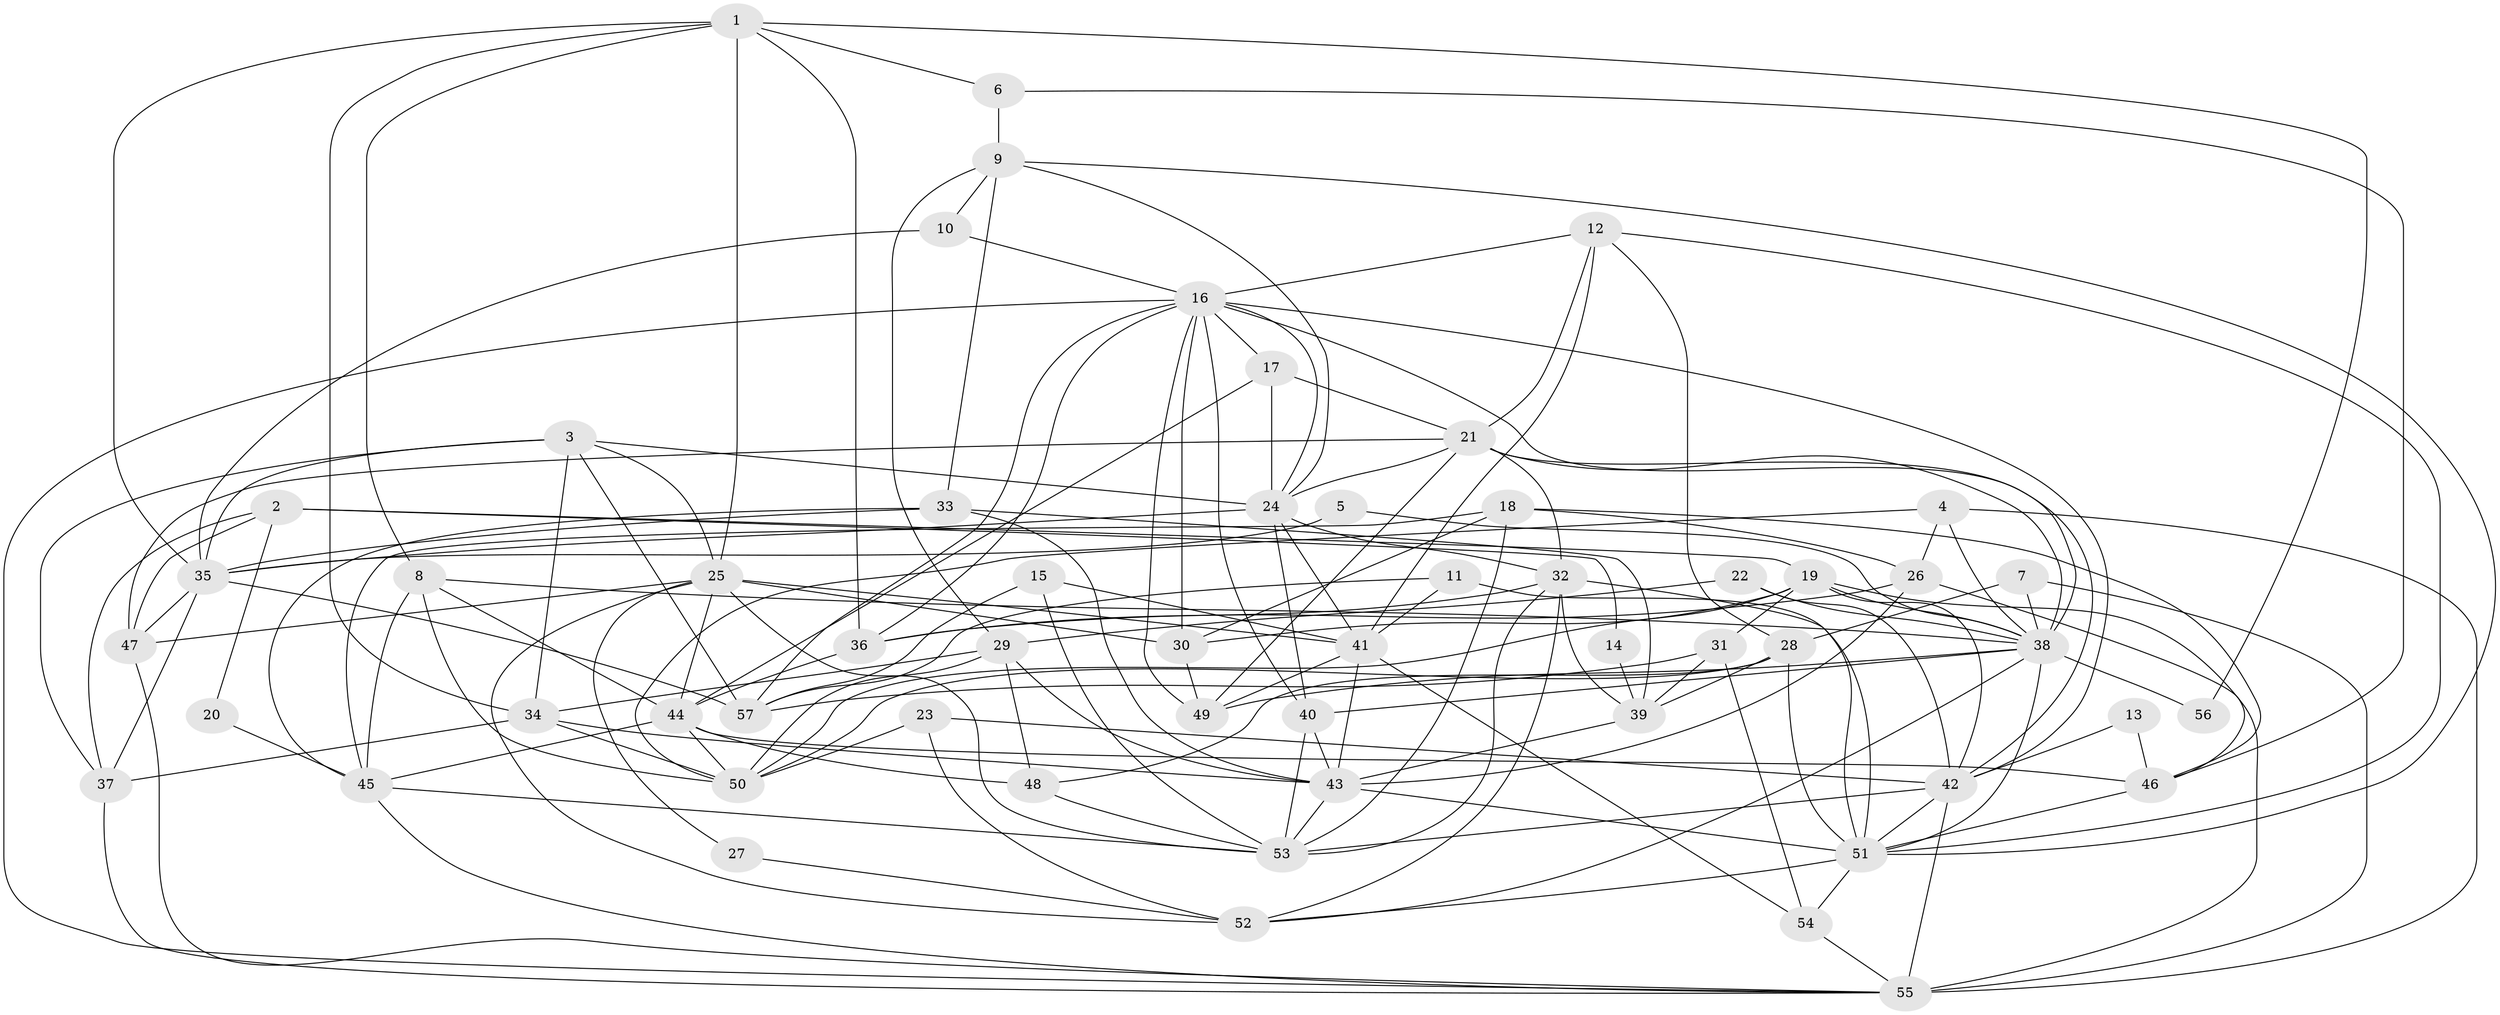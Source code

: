 // original degree distribution, {2: 0.1592920353982301, 5: 0.20353982300884957, 6: 0.07079646017699115, 4: 0.2743362831858407, 7: 0.04424778761061947, 3: 0.23008849557522124, 8: 0.017699115044247787}
// Generated by graph-tools (version 1.1) at 2025/50/03/09/25 03:50:13]
// undirected, 57 vertices, 163 edges
graph export_dot {
graph [start="1"]
  node [color=gray90,style=filled];
  1;
  2;
  3;
  4;
  5;
  6;
  7;
  8;
  9;
  10;
  11;
  12;
  13;
  14;
  15;
  16;
  17;
  18;
  19;
  20;
  21;
  22;
  23;
  24;
  25;
  26;
  27;
  28;
  29;
  30;
  31;
  32;
  33;
  34;
  35;
  36;
  37;
  38;
  39;
  40;
  41;
  42;
  43;
  44;
  45;
  46;
  47;
  48;
  49;
  50;
  51;
  52;
  53;
  54;
  55;
  56;
  57;
  1 -- 6 [weight=1.0];
  1 -- 8 [weight=1.0];
  1 -- 25 [weight=1.0];
  1 -- 34 [weight=1.0];
  1 -- 35 [weight=1.0];
  1 -- 36 [weight=1.0];
  1 -- 56 [weight=1.0];
  2 -- 14 [weight=1.0];
  2 -- 19 [weight=1.0];
  2 -- 20 [weight=1.0];
  2 -- 37 [weight=1.0];
  2 -- 47 [weight=1.0];
  3 -- 24 [weight=1.0];
  3 -- 25 [weight=1.0];
  3 -- 34 [weight=1.0];
  3 -- 35 [weight=1.0];
  3 -- 37 [weight=1.0];
  3 -- 57 [weight=1.0];
  4 -- 26 [weight=1.0];
  4 -- 38 [weight=1.0];
  4 -- 50 [weight=1.0];
  4 -- 55 [weight=1.0];
  5 -- 35 [weight=1.0];
  5 -- 38 [weight=1.0];
  6 -- 9 [weight=1.0];
  6 -- 46 [weight=1.0];
  7 -- 28 [weight=1.0];
  7 -- 38 [weight=1.0];
  7 -- 55 [weight=1.0];
  8 -- 38 [weight=1.0];
  8 -- 44 [weight=1.0];
  8 -- 45 [weight=1.0];
  8 -- 50 [weight=1.0];
  9 -- 10 [weight=1.0];
  9 -- 24 [weight=1.0];
  9 -- 29 [weight=1.0];
  9 -- 33 [weight=1.0];
  9 -- 51 [weight=1.0];
  10 -- 16 [weight=1.0];
  10 -- 35 [weight=1.0];
  11 -- 41 [weight=1.0];
  11 -- 51 [weight=1.0];
  11 -- 57 [weight=1.0];
  12 -- 16 [weight=1.0];
  12 -- 21 [weight=1.0];
  12 -- 28 [weight=1.0];
  12 -- 41 [weight=1.0];
  12 -- 51 [weight=1.0];
  13 -- 42 [weight=1.0];
  13 -- 46 [weight=1.0];
  14 -- 39 [weight=1.0];
  15 -- 41 [weight=1.0];
  15 -- 53 [weight=1.0];
  15 -- 57 [weight=1.0];
  16 -- 17 [weight=1.0];
  16 -- 24 [weight=1.0];
  16 -- 30 [weight=1.0];
  16 -- 36 [weight=1.0];
  16 -- 38 [weight=1.0];
  16 -- 40 [weight=1.0];
  16 -- 42 [weight=1.0];
  16 -- 49 [weight=1.0];
  16 -- 55 [weight=1.0];
  16 -- 57 [weight=1.0];
  17 -- 21 [weight=1.0];
  17 -- 24 [weight=1.0];
  17 -- 44 [weight=1.0];
  18 -- 26 [weight=1.0];
  18 -- 30 [weight=1.0];
  18 -- 45 [weight=1.0];
  18 -- 46 [weight=1.0];
  18 -- 53 [weight=1.0];
  19 -- 30 [weight=1.0];
  19 -- 31 [weight=1.0];
  19 -- 38 [weight=1.0];
  19 -- 42 [weight=1.0];
  19 -- 50 [weight=1.0];
  19 -- 55 [weight=1.0];
  20 -- 45 [weight=1.0];
  21 -- 24 [weight=1.0];
  21 -- 32 [weight=1.0];
  21 -- 38 [weight=1.0];
  21 -- 42 [weight=1.0];
  21 -- 47 [weight=1.0];
  21 -- 49 [weight=1.0];
  22 -- 29 [weight=1.0];
  22 -- 38 [weight=1.0];
  22 -- 42 [weight=1.0];
  23 -- 42 [weight=1.0];
  23 -- 50 [weight=1.0];
  23 -- 52 [weight=1.0];
  24 -- 32 [weight=1.0];
  24 -- 35 [weight=1.0];
  24 -- 40 [weight=1.0];
  24 -- 41 [weight=1.0];
  25 -- 27 [weight=1.0];
  25 -- 30 [weight=1.0];
  25 -- 41 [weight=1.0];
  25 -- 44 [weight=1.0];
  25 -- 47 [weight=1.0];
  25 -- 52 [weight=1.0];
  25 -- 53 [weight=1.0];
  26 -- 36 [weight=1.0];
  26 -- 43 [weight=1.0];
  26 -- 46 [weight=1.0];
  27 -- 52 [weight=1.0];
  28 -- 39 [weight=1.0];
  28 -- 48 [weight=1.0];
  28 -- 50 [weight=1.0];
  28 -- 51 [weight=1.0];
  29 -- 34 [weight=1.0];
  29 -- 43 [weight=1.0];
  29 -- 48 [weight=1.0];
  29 -- 50 [weight=1.0];
  30 -- 49 [weight=1.0];
  31 -- 39 [weight=1.0];
  31 -- 54 [weight=1.0];
  31 -- 57 [weight=1.0];
  32 -- 36 [weight=1.0];
  32 -- 39 [weight=1.0];
  32 -- 51 [weight=1.0];
  32 -- 52 [weight=1.0];
  32 -- 53 [weight=1.0];
  33 -- 35 [weight=1.0];
  33 -- 39 [weight=1.0];
  33 -- 43 [weight=1.0];
  33 -- 45 [weight=1.0];
  34 -- 37 [weight=1.0];
  34 -- 43 [weight=1.0];
  34 -- 50 [weight=1.0];
  35 -- 37 [weight=1.0];
  35 -- 47 [weight=1.0];
  35 -- 57 [weight=1.0];
  36 -- 44 [weight=1.0];
  37 -- 55 [weight=1.0];
  38 -- 40 [weight=1.0];
  38 -- 49 [weight=1.0];
  38 -- 51 [weight=1.0];
  38 -- 52 [weight=1.0];
  38 -- 56 [weight=1.0];
  39 -- 43 [weight=1.0];
  40 -- 43 [weight=1.0];
  40 -- 53 [weight=1.0];
  41 -- 43 [weight=1.0];
  41 -- 49 [weight=1.0];
  41 -- 54 [weight=1.0];
  42 -- 51 [weight=1.0];
  42 -- 53 [weight=1.0];
  42 -- 55 [weight=2.0];
  43 -- 51 [weight=1.0];
  43 -- 53 [weight=1.0];
  44 -- 45 [weight=1.0];
  44 -- 46 [weight=1.0];
  44 -- 48 [weight=1.0];
  44 -- 50 [weight=1.0];
  45 -- 53 [weight=1.0];
  45 -- 55 [weight=1.0];
  46 -- 51 [weight=1.0];
  47 -- 55 [weight=1.0];
  48 -- 53 [weight=1.0];
  51 -- 52 [weight=1.0];
  51 -- 54 [weight=1.0];
  54 -- 55 [weight=1.0];
}
